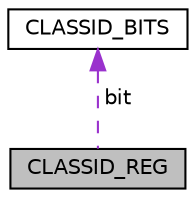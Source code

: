 digraph "CLASSID_REG"
{
  edge [fontname="Helvetica",fontsize="10",labelfontname="Helvetica",labelfontsize="10"];
  node [fontname="Helvetica",fontsize="10",shape=record];
  Node1 [label="CLASSID_REG",height=0.2,width=0.4,color="black", fillcolor="grey75", style="filled", fontcolor="black"];
  Node2 -> Node1 [dir="back",color="darkorchid3",fontsize="10",style="dashed",label=" bit" ,fontname="Helvetica"];
  Node2 [label="CLASSID_BITS",height=0.2,width=0.4,color="black", fillcolor="white", style="filled",URL="$struct_c_l_a_s_s_i_d___b_i_t_s.html"];
}
